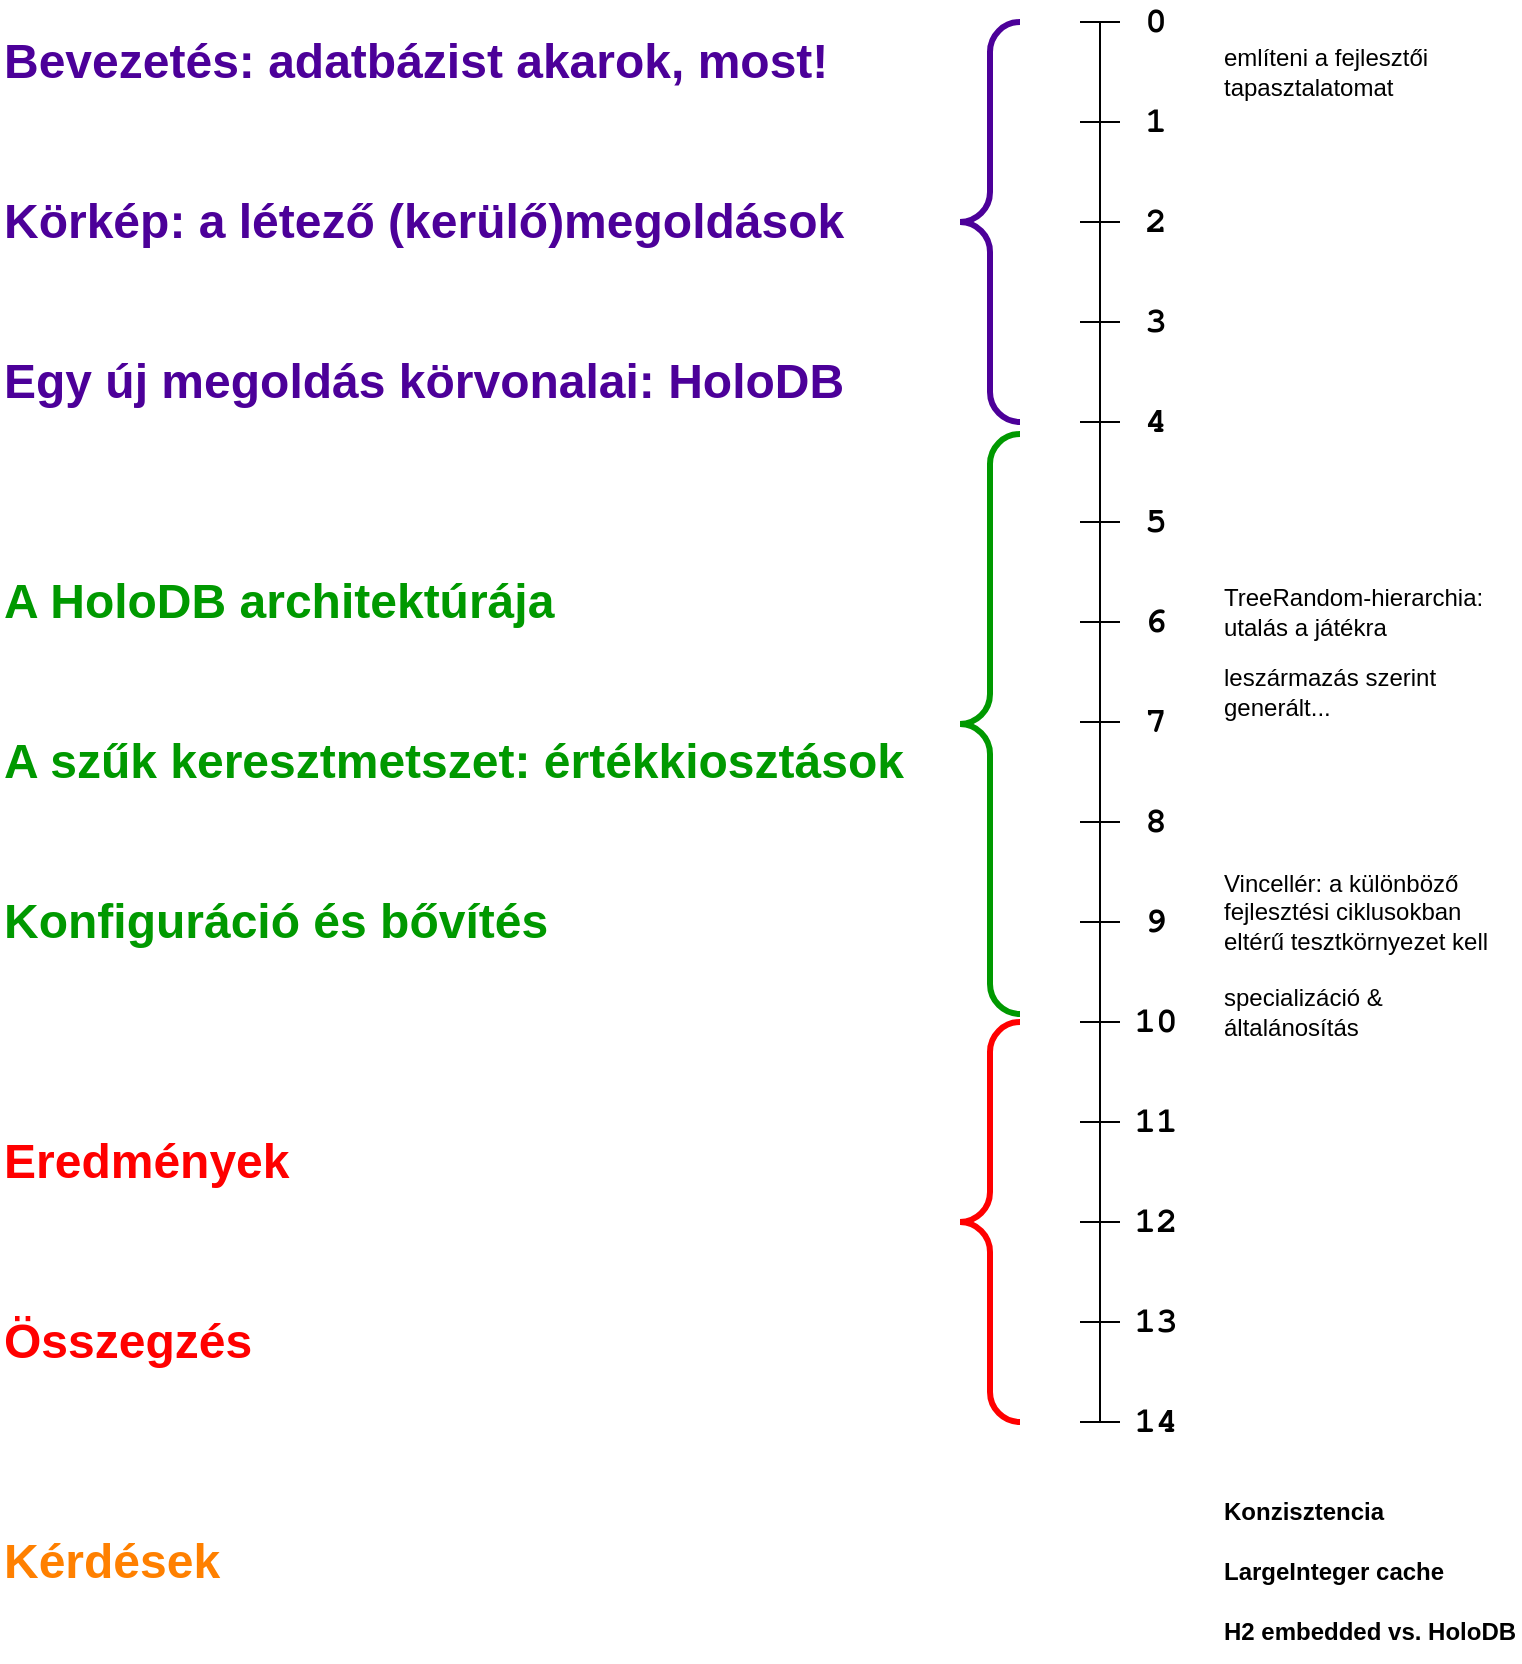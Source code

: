 <mxfile version="22.1.2" type="device">
  <diagram name="1 oldal" id="9zMQckgTDTX1H3_rx6Bh">
    <mxGraphModel dx="1509" dy="897" grid="1" gridSize="10" guides="0" tooltips="1" connect="1" arrows="1" fold="1" page="1" pageScale="1" pageWidth="827" pageHeight="1169" math="0" shadow="0">
      <root>
        <mxCell id="0" />
        <mxCell id="1" parent="0" />
        <mxCell id="v1ixmMnRZE6Qyx72YS29-1" value="" style="shape=crossbar;whiteSpace=wrap;html=1;rounded=1;direction=south;" parent="1" vertex="1">
          <mxGeometry x="550" y="140" width="20" height="50" as="geometry" />
        </mxCell>
        <mxCell id="v1ixmMnRZE6Qyx72YS29-2" value="" style="shape=crossbar;whiteSpace=wrap;html=1;rounded=1;direction=south;" parent="1" vertex="1">
          <mxGeometry x="550" y="190" width="20" height="50" as="geometry" />
        </mxCell>
        <mxCell id="v1ixmMnRZE6Qyx72YS29-3" value="" style="shape=crossbar;whiteSpace=wrap;html=1;rounded=1;direction=south;" parent="1" vertex="1">
          <mxGeometry x="550" y="240" width="20" height="50" as="geometry" />
        </mxCell>
        <mxCell id="v1ixmMnRZE6Qyx72YS29-4" value="" style="shape=crossbar;whiteSpace=wrap;html=1;rounded=1;direction=south;" parent="1" vertex="1">
          <mxGeometry x="550" y="290" width="20" height="50" as="geometry" />
        </mxCell>
        <mxCell id="v1ixmMnRZE6Qyx72YS29-5" value="" style="shape=crossbar;whiteSpace=wrap;html=1;rounded=1;direction=south;" parent="1" vertex="1">
          <mxGeometry x="550" y="340" width="20" height="50" as="geometry" />
        </mxCell>
        <mxCell id="v1ixmMnRZE6Qyx72YS29-6" value="" style="shape=crossbar;whiteSpace=wrap;html=1;rounded=1;direction=south;" parent="1" vertex="1">
          <mxGeometry x="550" y="390" width="20" height="50" as="geometry" />
        </mxCell>
        <mxCell id="v1ixmMnRZE6Qyx72YS29-7" value="" style="shape=crossbar;whiteSpace=wrap;html=1;rounded=1;direction=south;" parent="1" vertex="1">
          <mxGeometry x="550" y="440" width="20" height="50" as="geometry" />
        </mxCell>
        <mxCell id="v1ixmMnRZE6Qyx72YS29-8" value="" style="shape=crossbar;whiteSpace=wrap;html=1;rounded=1;direction=south;" parent="1" vertex="1">
          <mxGeometry x="550" y="490" width="20" height="50" as="geometry" />
        </mxCell>
        <mxCell id="v1ixmMnRZE6Qyx72YS29-9" value="" style="shape=crossbar;whiteSpace=wrap;html=1;rounded=1;direction=south;" parent="1" vertex="1">
          <mxGeometry x="550" y="540" width="20" height="50" as="geometry" />
        </mxCell>
        <mxCell id="v1ixmMnRZE6Qyx72YS29-10" value="" style="shape=crossbar;whiteSpace=wrap;html=1;rounded=1;direction=south;" parent="1" vertex="1">
          <mxGeometry x="550" y="590" width="20" height="50" as="geometry" />
        </mxCell>
        <mxCell id="v1ixmMnRZE6Qyx72YS29-11" value="" style="shape=crossbar;whiteSpace=wrap;html=1;rounded=1;direction=south;" parent="1" vertex="1">
          <mxGeometry x="550" y="640" width="20" height="50" as="geometry" />
        </mxCell>
        <mxCell id="v1ixmMnRZE6Qyx72YS29-12" value="" style="shape=crossbar;whiteSpace=wrap;html=1;rounded=1;direction=south;" parent="1" vertex="1">
          <mxGeometry x="550" y="690" width="20" height="50" as="geometry" />
        </mxCell>
        <mxCell id="v1ixmMnRZE6Qyx72YS29-13" value="0" style="text;html=1;strokeColor=none;fillColor=none;align=center;verticalAlign=middle;whiteSpace=wrap;rounded=0;fontFamily=FreeMono;fontStyle=1;fontSize=18;" parent="1" vertex="1">
          <mxGeometry x="576" y="130" width="24" height="20" as="geometry" />
        </mxCell>
        <mxCell id="v1ixmMnRZE6Qyx72YS29-17" value="1" style="text;html=1;strokeColor=none;fillColor=none;align=center;verticalAlign=middle;whiteSpace=wrap;rounded=0;fontFamily=FreeMono;fontStyle=1;fontSize=18;" parent="1" vertex="1">
          <mxGeometry x="576" y="180" width="24" height="20" as="geometry" />
        </mxCell>
        <mxCell id="v1ixmMnRZE6Qyx72YS29-18" value="2" style="text;html=1;strokeColor=none;fillColor=none;align=center;verticalAlign=middle;whiteSpace=wrap;rounded=0;fontFamily=FreeMono;fontStyle=1;fontSize=18;" parent="1" vertex="1">
          <mxGeometry x="576" y="230" width="24" height="20" as="geometry" />
        </mxCell>
        <mxCell id="v1ixmMnRZE6Qyx72YS29-19" value="3" style="text;html=1;strokeColor=none;fillColor=none;align=center;verticalAlign=middle;whiteSpace=wrap;rounded=0;fontFamily=FreeMono;fontStyle=1;fontSize=18;" parent="1" vertex="1">
          <mxGeometry x="576" y="280" width="24" height="20" as="geometry" />
        </mxCell>
        <mxCell id="v1ixmMnRZE6Qyx72YS29-20" value="4" style="text;html=1;strokeColor=none;fillColor=none;align=center;verticalAlign=middle;whiteSpace=wrap;rounded=0;fontFamily=FreeMono;fontStyle=1;fontSize=18;" parent="1" vertex="1">
          <mxGeometry x="576" y="330" width="24" height="20" as="geometry" />
        </mxCell>
        <mxCell id="v1ixmMnRZE6Qyx72YS29-21" value="5" style="text;html=1;strokeColor=none;fillColor=none;align=center;verticalAlign=middle;whiteSpace=wrap;rounded=0;fontFamily=FreeMono;fontStyle=1;fontSize=18;" parent="1" vertex="1">
          <mxGeometry x="576" y="380" width="24" height="20" as="geometry" />
        </mxCell>
        <mxCell id="v1ixmMnRZE6Qyx72YS29-22" value="6" style="text;html=1;strokeColor=none;fillColor=none;align=center;verticalAlign=middle;whiteSpace=wrap;rounded=0;fontFamily=FreeMono;fontStyle=1;fontSize=18;" parent="1" vertex="1">
          <mxGeometry x="576" y="430" width="24" height="20" as="geometry" />
        </mxCell>
        <mxCell id="v1ixmMnRZE6Qyx72YS29-23" value="7" style="text;html=1;strokeColor=none;fillColor=none;align=center;verticalAlign=middle;whiteSpace=wrap;rounded=0;fontFamily=FreeMono;fontStyle=1;fontSize=18;" parent="1" vertex="1">
          <mxGeometry x="576" y="480" width="24" height="20" as="geometry" />
        </mxCell>
        <mxCell id="v1ixmMnRZE6Qyx72YS29-24" value="8" style="text;html=1;strokeColor=none;fillColor=none;align=center;verticalAlign=middle;whiteSpace=wrap;rounded=0;fontFamily=FreeMono;fontStyle=1;fontSize=18;" parent="1" vertex="1">
          <mxGeometry x="576" y="530" width="24" height="20" as="geometry" />
        </mxCell>
        <mxCell id="v1ixmMnRZE6Qyx72YS29-25" value="9" style="text;html=1;strokeColor=none;fillColor=none;align=center;verticalAlign=middle;whiteSpace=wrap;rounded=0;fontFamily=FreeMono;fontStyle=1;fontSize=18;" parent="1" vertex="1">
          <mxGeometry x="576" y="580" width="24" height="20" as="geometry" />
        </mxCell>
        <mxCell id="v1ixmMnRZE6Qyx72YS29-26" value="10" style="text;html=1;strokeColor=none;fillColor=none;align=center;verticalAlign=middle;whiteSpace=wrap;rounded=0;fontFamily=FreeMono;fontStyle=1;fontSize=18;" parent="1" vertex="1">
          <mxGeometry x="576" y="630" width="24" height="20" as="geometry" />
        </mxCell>
        <mxCell id="v1ixmMnRZE6Qyx72YS29-27" value="11" style="text;html=1;strokeColor=none;fillColor=none;align=center;verticalAlign=middle;whiteSpace=wrap;rounded=0;fontFamily=FreeMono;fontStyle=1;fontSize=18;" parent="1" vertex="1">
          <mxGeometry x="576" y="680" width="24" height="20" as="geometry" />
        </mxCell>
        <mxCell id="v1ixmMnRZE6Qyx72YS29-28" value="12" style="text;html=1;strokeColor=none;fillColor=none;align=center;verticalAlign=middle;whiteSpace=wrap;rounded=0;fontFamily=FreeMono;fontStyle=1;fontSize=18;" parent="1" vertex="1">
          <mxGeometry x="576" y="730" width="24" height="20" as="geometry" />
        </mxCell>
        <mxCell id="v1ixmMnRZE6Qyx72YS29-29" value="" style="shape=crossbar;whiteSpace=wrap;html=1;rounded=1;direction=south;" parent="1" vertex="1">
          <mxGeometry x="550" y="740" width="20" height="50" as="geometry" />
        </mxCell>
        <mxCell id="v1ixmMnRZE6Qyx72YS29-31" value="13" style="text;html=1;strokeColor=none;fillColor=none;align=center;verticalAlign=middle;whiteSpace=wrap;rounded=0;fontFamily=FreeMono;fontStyle=1;fontSize=18;" parent="1" vertex="1">
          <mxGeometry x="576" y="780" width="24" height="20" as="geometry" />
        </mxCell>
        <mxCell id="v1ixmMnRZE6Qyx72YS29-32" value="" style="shape=crossbar;whiteSpace=wrap;html=1;rounded=1;direction=south;" parent="1" vertex="1">
          <mxGeometry x="550" y="790" width="20" height="50" as="geometry" />
        </mxCell>
        <mxCell id="v1ixmMnRZE6Qyx72YS29-33" value="14" style="text;html=1;strokeColor=none;fillColor=none;align=center;verticalAlign=middle;whiteSpace=wrap;rounded=0;fontFamily=FreeMono;fontStyle=1;fontSize=18;" parent="1" vertex="1">
          <mxGeometry x="576" y="830" width="24" height="20" as="geometry" />
        </mxCell>
        <mxCell id="v1ixmMnRZE6Qyx72YS29-35" value="Bevezetés: adatbázist akarok, most!" style="text;strokeColor=none;fillColor=none;html=1;fontSize=24;fontStyle=1;verticalAlign=middle;align=left;fontColor=#4C0099;" parent="1" vertex="1">
          <mxGeometry x="10" y="140" width="480" height="40" as="geometry" />
        </mxCell>
        <mxCell id="v1ixmMnRZE6Qyx72YS29-36" value="Körkép: a létező (kerülő)megoldások" style="text;strokeColor=none;fillColor=none;html=1;fontSize=24;fontStyle=1;verticalAlign=middle;align=left;fontColor=#4C0099;" parent="1" vertex="1">
          <mxGeometry x="10" y="220" width="480" height="40" as="geometry" />
        </mxCell>
        <mxCell id="v1ixmMnRZE6Qyx72YS29-37" value="Egy új megoldás körvonalai: HoloDB" style="text;strokeColor=none;fillColor=none;html=1;fontSize=24;fontStyle=1;verticalAlign=middle;align=left;fontColor=#4C0099;" parent="1" vertex="1">
          <mxGeometry x="10" y="300" width="480" height="40" as="geometry" />
        </mxCell>
        <mxCell id="v1ixmMnRZE6Qyx72YS29-38" value="A HoloDB architektúrája" style="text;strokeColor=none;fillColor=none;html=1;fontSize=24;fontStyle=1;verticalAlign=middle;align=left;fontColor=#009900;" parent="1" vertex="1">
          <mxGeometry x="10" y="410" width="480" height="40" as="geometry" />
        </mxCell>
        <mxCell id="v1ixmMnRZE6Qyx72YS29-39" value="A szűk keresztmetszet: értékkiosztások" style="text;strokeColor=none;fillColor=none;html=1;fontSize=24;fontStyle=1;verticalAlign=middle;align=left;fontColor=#009900;" parent="1" vertex="1">
          <mxGeometry x="10" y="490" width="480" height="40" as="geometry" />
        </mxCell>
        <mxCell id="v1ixmMnRZE6Qyx72YS29-40" value="Konfiguráció és bővítés" style="text;strokeColor=none;fillColor=none;html=1;fontSize=24;fontStyle=1;verticalAlign=middle;align=left;fontColor=#009900;" parent="1" vertex="1">
          <mxGeometry x="10" y="570" width="480" height="40" as="geometry" />
        </mxCell>
        <mxCell id="v1ixmMnRZE6Qyx72YS29-41" value="Eredmények" style="text;strokeColor=none;fillColor=none;html=1;fontSize=24;fontStyle=1;verticalAlign=middle;align=left;fontColor=#FF0000;" parent="1" vertex="1">
          <mxGeometry x="10" y="690" width="480" height="40" as="geometry" />
        </mxCell>
        <mxCell id="v1ixmMnRZE6Qyx72YS29-42" value="Összegzés" style="text;strokeColor=none;fillColor=none;html=1;fontSize=24;fontStyle=1;verticalAlign=middle;align=left;fontColor=#FF0000;" parent="1" vertex="1">
          <mxGeometry x="10" y="780" width="480" height="40" as="geometry" />
        </mxCell>
        <mxCell id="v1ixmMnRZE6Qyx72YS29-47" value="említeni a fejlesztői tapasztalatomat" style="text;html=1;strokeColor=none;fillColor=none;align=left;verticalAlign=middle;whiteSpace=wrap;rounded=0;" parent="1" vertex="1">
          <mxGeometry x="620" y="140" width="150" height="50" as="geometry" />
        </mxCell>
        <mxCell id="v1ixmMnRZE6Qyx72YS29-50" value="TreeRandom-hierarchia: utalás a játékra" style="text;html=1;strokeColor=none;fillColor=none;align=left;verticalAlign=middle;whiteSpace=wrap;rounded=0;" parent="1" vertex="1">
          <mxGeometry x="620" y="410" width="150" height="50" as="geometry" />
        </mxCell>
        <mxCell id="zfLJLM9meec-aZf0jVdz-1" value="Vincellér: a különböző fejlesztési ciklusokban eltérű tesztkörnyezet kell" style="text;html=1;strokeColor=none;fillColor=none;align=left;verticalAlign=middle;whiteSpace=wrap;rounded=0;" vertex="1" parent="1">
          <mxGeometry x="620" y="560" width="150" height="50" as="geometry" />
        </mxCell>
        <mxCell id="zfLJLM9meec-aZf0jVdz-2" value="" style="labelPosition=right;align=left;strokeWidth=3;shape=mxgraph.mockup.markup.curlyBrace;html=1;shadow=0;dashed=0;strokeColor=#4C0099;direction=north;" vertex="1" parent="1">
          <mxGeometry x="490" y="140" width="30" height="200" as="geometry" />
        </mxCell>
        <mxCell id="zfLJLM9meec-aZf0jVdz-3" value="" style="labelPosition=right;align=left;strokeWidth=3;shape=mxgraph.mockup.markup.curlyBrace;html=1;shadow=0;dashed=0;strokeColor=#009900;direction=north;" vertex="1" parent="1">
          <mxGeometry x="490" y="346" width="30" height="290" as="geometry" />
        </mxCell>
        <mxCell id="zfLJLM9meec-aZf0jVdz-4" value="" style="labelPosition=right;align=left;strokeWidth=3;shape=mxgraph.mockup.markup.curlyBrace;html=1;shadow=0;dashed=0;strokeColor=#FF0000;direction=north;" vertex="1" parent="1">
          <mxGeometry x="490" y="640" width="30" height="200" as="geometry" />
        </mxCell>
        <mxCell id="zfLJLM9meec-aZf0jVdz-5" value="Kérdések" style="text;strokeColor=none;fillColor=none;html=1;fontSize=24;fontStyle=1;verticalAlign=middle;align=left;fontColor=#FF8000;" vertex="1" parent="1">
          <mxGeometry x="10" y="890" width="480" height="40" as="geometry" />
        </mxCell>
        <mxCell id="zfLJLM9meec-aZf0jVdz-6" value="Konzisztencia" style="text;html=1;strokeColor=none;fillColor=none;align=left;verticalAlign=middle;whiteSpace=wrap;rounded=0;fontStyle=1" vertex="1" parent="1">
          <mxGeometry x="620" y="870" width="150" height="30" as="geometry" />
        </mxCell>
        <mxCell id="zfLJLM9meec-aZf0jVdz-7" value="LargeInteger cache" style="text;html=1;strokeColor=none;fillColor=none;align=left;verticalAlign=middle;whiteSpace=wrap;rounded=0;fontStyle=1" vertex="1" parent="1">
          <mxGeometry x="620" y="900" width="150" height="30" as="geometry" />
        </mxCell>
        <mxCell id="zfLJLM9meec-aZf0jVdz-8" value="H2 embedded vs. HoloDB" style="text;html=1;strokeColor=none;fillColor=none;align=left;verticalAlign=middle;whiteSpace=wrap;rounded=0;fontStyle=1" vertex="1" parent="1">
          <mxGeometry x="620" y="930" width="150" height="30" as="geometry" />
        </mxCell>
        <mxCell id="zfLJLM9meec-aZf0jVdz-9" value="leszármazás szerint generált..." style="text;html=1;strokeColor=none;fillColor=none;align=left;verticalAlign=middle;whiteSpace=wrap;rounded=0;" vertex="1" parent="1">
          <mxGeometry x="620" y="460" width="150" height="30" as="geometry" />
        </mxCell>
        <mxCell id="zfLJLM9meec-aZf0jVdz-10" value="specializáció &amp;amp; általánosítás" style="text;html=1;strokeColor=none;fillColor=none;align=left;verticalAlign=middle;whiteSpace=wrap;rounded=0;" vertex="1" parent="1">
          <mxGeometry x="620" y="620" width="150" height="30" as="geometry" />
        </mxCell>
      </root>
    </mxGraphModel>
  </diagram>
</mxfile>
